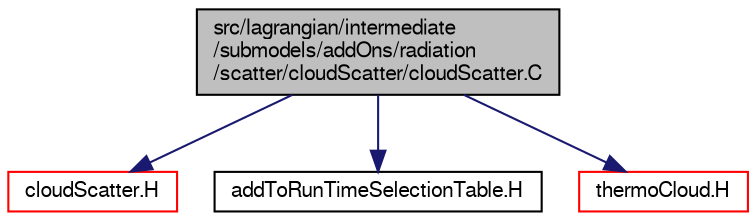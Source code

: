 digraph "src/lagrangian/intermediate/submodels/addOns/radiation/scatter/cloudScatter/cloudScatter.C"
{
  bgcolor="transparent";
  edge [fontname="FreeSans",fontsize="10",labelfontname="FreeSans",labelfontsize="10"];
  node [fontname="FreeSans",fontsize="10",shape=record];
  Node1 [label="src/lagrangian/intermediate\l/submodels/addOns/radiation\l/scatter/cloudScatter/cloudScatter.C",height=0.2,width=0.4,color="black", fillcolor="grey75", style="filled" fontcolor="black"];
  Node1 -> Node2 [color="midnightblue",fontsize="10",style="solid",fontname="FreeSans"];
  Node2 [label="cloudScatter.H",height=0.2,width=0.4,color="red",URL="$a06134.html"];
  Node1 -> Node3 [color="midnightblue",fontsize="10",style="solid",fontname="FreeSans"];
  Node3 [label="addToRunTimeSelectionTable.H",height=0.2,width=0.4,color="black",URL="$a07378.html",tooltip="Macros for easy insertion into run-time selection tables. "];
  Node1 -> Node4 [color="midnightblue",fontsize="10",style="solid",fontname="FreeSans"];
  Node4 [label="thermoCloud.H",height=0.2,width=0.4,color="red",URL="$a06002.html"];
}
